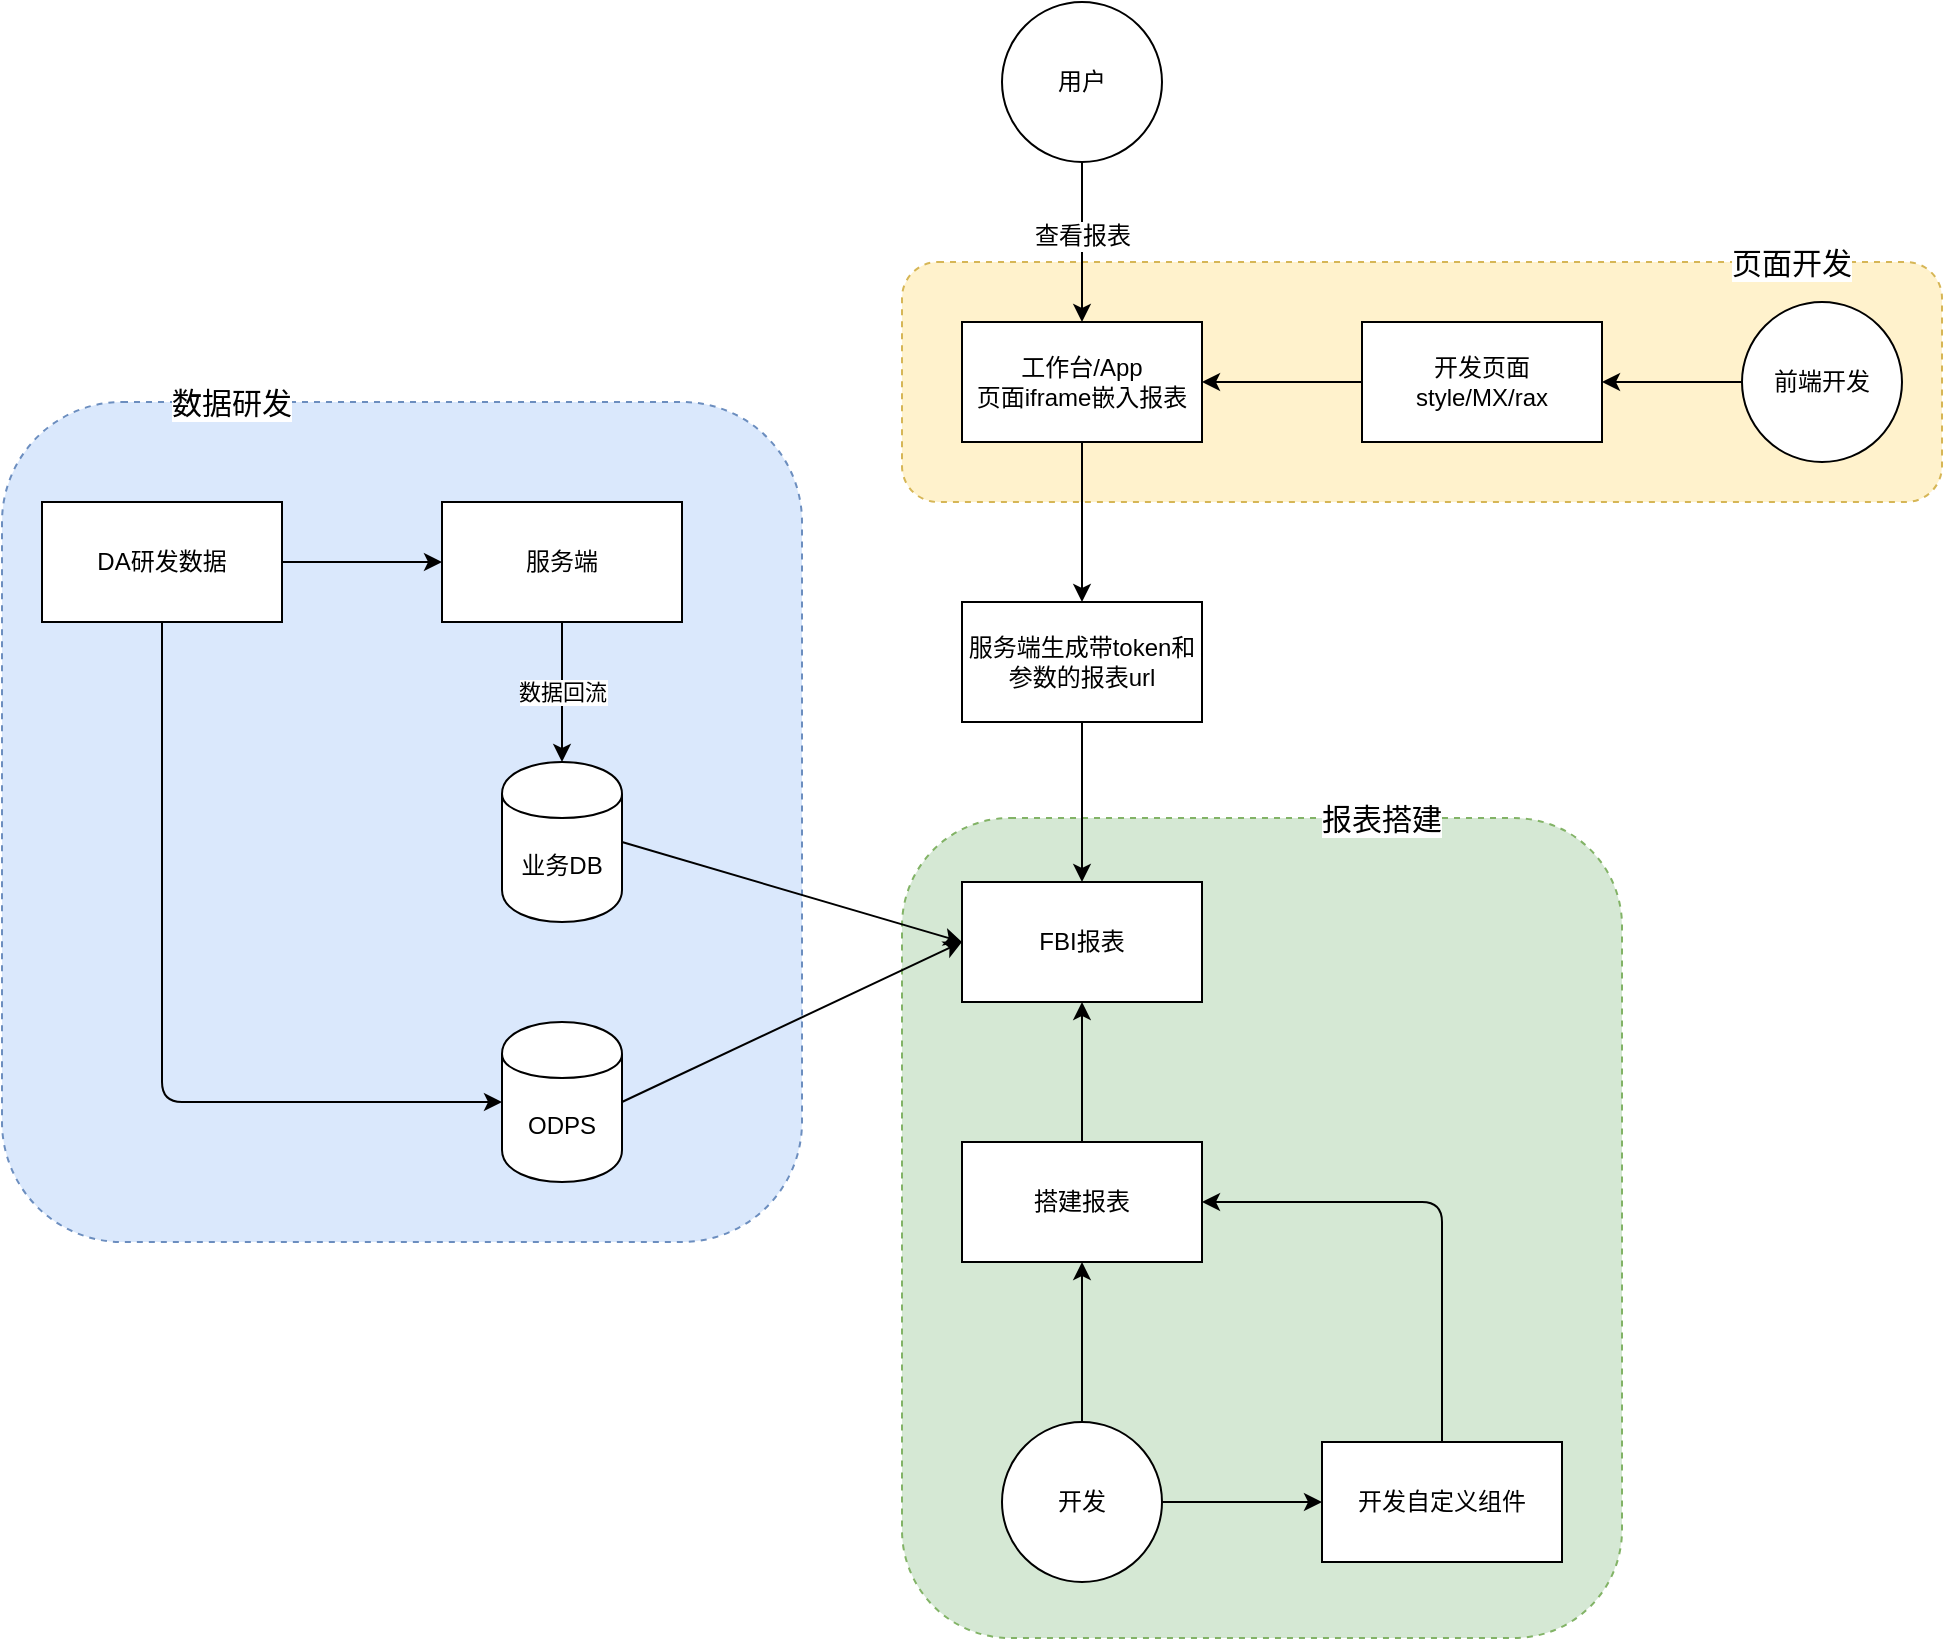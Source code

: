 <mxfile version="10.6.7" type="github"><diagram id="4EzJTsCupZVBoDBaUbar" name="Page-1"><mxGraphModel dx="1398" dy="827" grid="1" gridSize="10" guides="1" tooltips="1" connect="1" arrows="1" fold="1" page="1" pageScale="1" pageWidth="850" pageHeight="1100" math="0" shadow="0"><root><mxCell id="0"/><mxCell id="1" parent="0"/><mxCell id="VxaSYWuHiOCu9QbyOag2-57" value="" style="rounded=1;whiteSpace=wrap;html=1;fillColor=#fff2cc;dashed=1;strokeColor=#d6b656;" vertex="1" parent="1"><mxGeometry x="450" y="170" width="520" height="120" as="geometry"/></mxCell><mxCell id="VxaSYWuHiOCu9QbyOag2-55" value="" style="rounded=1;whiteSpace=wrap;html=1;fillColor=#d5e8d4;dashed=1;strokeColor=#82b366;" vertex="1" parent="1"><mxGeometry x="450" y="448" width="360" height="410" as="geometry"/></mxCell><mxCell id="VxaSYWuHiOCu9QbyOag2-52" value="" style="rounded=1;whiteSpace=wrap;html=1;fillColor=#dae8fc;dashed=1;strokeColor=#6c8ebf;" vertex="1" parent="1"><mxGeometry y="240" width="400" height="420" as="geometry"/></mxCell><mxCell id="VxaSYWuHiOCu9QbyOag2-18" value="" style="edgeStyle=orthogonalEdgeStyle;rounded=0;orthogonalLoop=1;jettySize=auto;html=1;" edge="1" parent="1" source="VxaSYWuHiOCu9QbyOag2-16" target="VxaSYWuHiOCu9QbyOag2-17"><mxGeometry relative="1" as="geometry"/></mxCell><mxCell id="VxaSYWuHiOCu9QbyOag2-16" value="DA研发数据" style="rounded=0;whiteSpace=wrap;html=1;" vertex="1" parent="1"><mxGeometry x="20" y="290" width="120" height="60" as="geometry"/></mxCell><mxCell id="VxaSYWuHiOCu9QbyOag2-20" value="数据回流" style="edgeStyle=orthogonalEdgeStyle;rounded=0;orthogonalLoop=1;jettySize=auto;html=1;" edge="1" parent="1" source="VxaSYWuHiOCu9QbyOag2-17" target="VxaSYWuHiOCu9QbyOag2-19"><mxGeometry relative="1" as="geometry"/></mxCell><mxCell id="VxaSYWuHiOCu9QbyOag2-17" value="服务端" style="rounded=0;whiteSpace=wrap;html=1;" vertex="1" parent="1"><mxGeometry x="220" y="290" width="120" height="60" as="geometry"/></mxCell><mxCell id="VxaSYWuHiOCu9QbyOag2-19" value="业务DB" style="shape=cylinder;whiteSpace=wrap;html=1;boundedLbl=1;backgroundOutline=1;" vertex="1" parent="1"><mxGeometry x="250" y="420" width="60" height="80" as="geometry"/></mxCell><mxCell id="VxaSYWuHiOCu9QbyOag2-21" value="ODPS" style="shape=cylinder;whiteSpace=wrap;html=1;boundedLbl=1;backgroundOutline=1;" vertex="1" parent="1"><mxGeometry x="250" y="550" width="60" height="80" as="geometry"/></mxCell><mxCell id="VxaSYWuHiOCu9QbyOag2-22" value="" style="endArrow=classic;html=1;exitX=0.5;exitY=1;exitDx=0;exitDy=0;entryX=0;entryY=0.5;entryDx=0;entryDy=0;" edge="1" parent="1" source="VxaSYWuHiOCu9QbyOag2-16" target="VxaSYWuHiOCu9QbyOag2-21"><mxGeometry width="50" height="50" relative="1" as="geometry"><mxPoint x="20" y="700" as="sourcePoint"/><mxPoint x="70" y="650" as="targetPoint"/><Array as="points"><mxPoint x="80" y="590"/></Array></mxGeometry></mxCell><mxCell id="VxaSYWuHiOCu9QbyOag2-30" value="" style="edgeStyle=orthogonalEdgeStyle;rounded=0;orthogonalLoop=1;jettySize=auto;html=1;" edge="1" parent="1" source="VxaSYWuHiOCu9QbyOag2-23" target="VxaSYWuHiOCu9QbyOag2-29"><mxGeometry relative="1" as="geometry"/></mxCell><mxCell id="VxaSYWuHiOCu9QbyOag2-23" value="服务端生成带token和参数的报表url" style="rounded=0;whiteSpace=wrap;html=1;" vertex="1" parent="1"><mxGeometry x="480" y="340" width="120" height="60" as="geometry"/></mxCell><mxCell id="VxaSYWuHiOCu9QbyOag2-29" value="FBI报表" style="rounded=0;whiteSpace=wrap;html=1;" vertex="1" parent="1"><mxGeometry x="480" y="480" width="120" height="60" as="geometry"/></mxCell><mxCell id="VxaSYWuHiOCu9QbyOag2-26" value="" style="edgeStyle=orthogonalEdgeStyle;rounded=0;orthogonalLoop=1;jettySize=auto;html=1;" edge="1" parent="1" source="VxaSYWuHiOCu9QbyOag2-24" target="VxaSYWuHiOCu9QbyOag2-25"><mxGeometry relative="1" as="geometry"/></mxCell><mxCell id="VxaSYWuHiOCu9QbyOag2-27" value="查看报表" style="text;html=1;resizable=0;points=[];align=center;verticalAlign=middle;labelBackgroundColor=#ffffff;" vertex="1" connectable="0" parent="VxaSYWuHiOCu9QbyOag2-26"><mxGeometry x="-0.075" relative="1" as="geometry"><mxPoint as="offset"/></mxGeometry></mxCell><mxCell id="VxaSYWuHiOCu9QbyOag2-24" value="用户" style="ellipse;whiteSpace=wrap;html=1;aspect=fixed;" vertex="1" parent="1"><mxGeometry x="500" y="40" width="80" height="80" as="geometry"/></mxCell><mxCell id="VxaSYWuHiOCu9QbyOag2-28" value="" style="edgeStyle=orthogonalEdgeStyle;rounded=0;orthogonalLoop=1;jettySize=auto;html=1;" edge="1" parent="1" source="VxaSYWuHiOCu9QbyOag2-25" target="VxaSYWuHiOCu9QbyOag2-23"><mxGeometry relative="1" as="geometry"/></mxCell><mxCell id="VxaSYWuHiOCu9QbyOag2-25" value="工作台/App&lt;br&gt;页面iframe嵌入报表&lt;br&gt;" style="rounded=0;whiteSpace=wrap;html=1;" vertex="1" parent="1"><mxGeometry x="480" y="200" width="120" height="60" as="geometry"/></mxCell><mxCell id="VxaSYWuHiOCu9QbyOag2-31" value="" style="endArrow=classic;html=1;exitX=1;exitY=0.5;exitDx=0;exitDy=0;entryX=0;entryY=0.5;entryDx=0;entryDy=0;" edge="1" parent="1" source="VxaSYWuHiOCu9QbyOag2-19" target="VxaSYWuHiOCu9QbyOag2-29"><mxGeometry width="50" height="50" relative="1" as="geometry"><mxPoint x="20" y="700" as="sourcePoint"/><mxPoint x="70" y="650" as="targetPoint"/></mxGeometry></mxCell><mxCell id="VxaSYWuHiOCu9QbyOag2-32" value="" style="endArrow=classic;html=1;exitX=1;exitY=0.5;exitDx=0;exitDy=0;entryX=0;entryY=0.5;entryDx=0;entryDy=0;" edge="1" parent="1" source="VxaSYWuHiOCu9QbyOag2-21" target="VxaSYWuHiOCu9QbyOag2-29"><mxGeometry width="50" height="50" relative="1" as="geometry"><mxPoint x="20" y="700" as="sourcePoint"/><mxPoint x="70" y="650" as="targetPoint"/></mxGeometry></mxCell><mxCell id="VxaSYWuHiOCu9QbyOag2-34" value="" style="edgeStyle=orthogonalEdgeStyle;rounded=0;orthogonalLoop=1;jettySize=auto;html=1;" edge="1" parent="1" source="VxaSYWuHiOCu9QbyOag2-33" target="VxaSYWuHiOCu9QbyOag2-29"><mxGeometry relative="1" as="geometry"/></mxCell><mxCell id="VxaSYWuHiOCu9QbyOag2-33" value="搭建报表" style="rounded=0;whiteSpace=wrap;html=1;" vertex="1" parent="1"><mxGeometry x="480" y="610" width="120" height="60" as="geometry"/></mxCell><mxCell id="VxaSYWuHiOCu9QbyOag2-36" value="" style="edgeStyle=orthogonalEdgeStyle;rounded=0;orthogonalLoop=1;jettySize=auto;html=1;" edge="1" parent="1" source="VxaSYWuHiOCu9QbyOag2-35" target="VxaSYWuHiOCu9QbyOag2-33"><mxGeometry relative="1" as="geometry"/></mxCell><mxCell id="VxaSYWuHiOCu9QbyOag2-39" value="" style="edgeStyle=orthogonalEdgeStyle;rounded=0;orthogonalLoop=1;jettySize=auto;html=1;" edge="1" parent="1" source="VxaSYWuHiOCu9QbyOag2-35"><mxGeometry relative="1" as="geometry"><mxPoint x="660" y="790" as="targetPoint"/></mxGeometry></mxCell><mxCell id="VxaSYWuHiOCu9QbyOag2-35" value="开发" style="ellipse;whiteSpace=wrap;html=1;aspect=fixed;" vertex="1" parent="1"><mxGeometry x="500" y="750" width="80" height="80" as="geometry"/></mxCell><mxCell id="VxaSYWuHiOCu9QbyOag2-40" value="开发自定义组件" style="rounded=0;whiteSpace=wrap;html=1;" vertex="1" parent="1"><mxGeometry x="660" y="760" width="120" height="60" as="geometry"/></mxCell><mxCell id="VxaSYWuHiOCu9QbyOag2-41" value="" style="endArrow=classic;html=1;exitX=0.5;exitY=0;exitDx=0;exitDy=0;entryX=1;entryY=0.5;entryDx=0;entryDy=0;" edge="1" parent="1" source="VxaSYWuHiOCu9QbyOag2-40" target="VxaSYWuHiOCu9QbyOag2-33"><mxGeometry width="50" height="50" relative="1" as="geometry"><mxPoint x="20" y="900" as="sourcePoint"/><mxPoint x="70" y="850" as="targetPoint"/><Array as="points"><mxPoint x="720" y="640"/></Array></mxGeometry></mxCell><mxCell id="VxaSYWuHiOCu9QbyOag2-51" value="" style="edgeStyle=orthogonalEdgeStyle;rounded=0;orthogonalLoop=1;jettySize=auto;html=1;" edge="1" parent="1" source="VxaSYWuHiOCu9QbyOag2-43" target="VxaSYWuHiOCu9QbyOag2-25"><mxGeometry relative="1" as="geometry"/></mxCell><mxCell id="VxaSYWuHiOCu9QbyOag2-43" value="开发页面&lt;br&gt;style/MX/rax&lt;br&gt;" style="rounded=0;whiteSpace=wrap;html=1;" vertex="1" parent="1"><mxGeometry x="680" y="200" width="120" height="60" as="geometry"/></mxCell><mxCell id="VxaSYWuHiOCu9QbyOag2-50" value="" style="edgeStyle=orthogonalEdgeStyle;rounded=0;orthogonalLoop=1;jettySize=auto;html=1;" edge="1" parent="1" source="VxaSYWuHiOCu9QbyOag2-49" target="VxaSYWuHiOCu9QbyOag2-43"><mxGeometry relative="1" as="geometry"/></mxCell><mxCell id="VxaSYWuHiOCu9QbyOag2-49" value="前端开发" style="ellipse;whiteSpace=wrap;html=1;aspect=fixed;" vertex="1" parent="1"><mxGeometry x="870" y="190" width="80" height="80" as="geometry"/></mxCell><mxCell id="VxaSYWuHiOCu9QbyOag2-53" value="数据研发" style="text;html=1;strokeColor=none;fillColor=none;align=center;verticalAlign=middle;whiteSpace=wrap;rounded=0;dashed=1;labelBackgroundColor=#ffffff;fontSize=15;" vertex="1" parent="1"><mxGeometry x="80" y="230" width="70" height="20" as="geometry"/></mxCell><mxCell id="VxaSYWuHiOCu9QbyOag2-56" value="报表搭建" style="text;html=1;strokeColor=none;fillColor=none;align=center;verticalAlign=middle;whiteSpace=wrap;rounded=0;dashed=1;labelBackgroundColor=#ffffff;fontSize=15;" vertex="1" parent="1"><mxGeometry x="655" y="438" width="70" height="20" as="geometry"/></mxCell><mxCell id="VxaSYWuHiOCu9QbyOag2-58" value="页面开发" style="text;html=1;strokeColor=none;fillColor=none;align=center;verticalAlign=middle;whiteSpace=wrap;rounded=0;dashed=1;labelBackgroundColor=#ffffff;fontSize=15;" vertex="1" parent="1"><mxGeometry x="860" y="160" width="70" height="20" as="geometry"/></mxCell></root></mxGraphModel></diagram></mxfile>